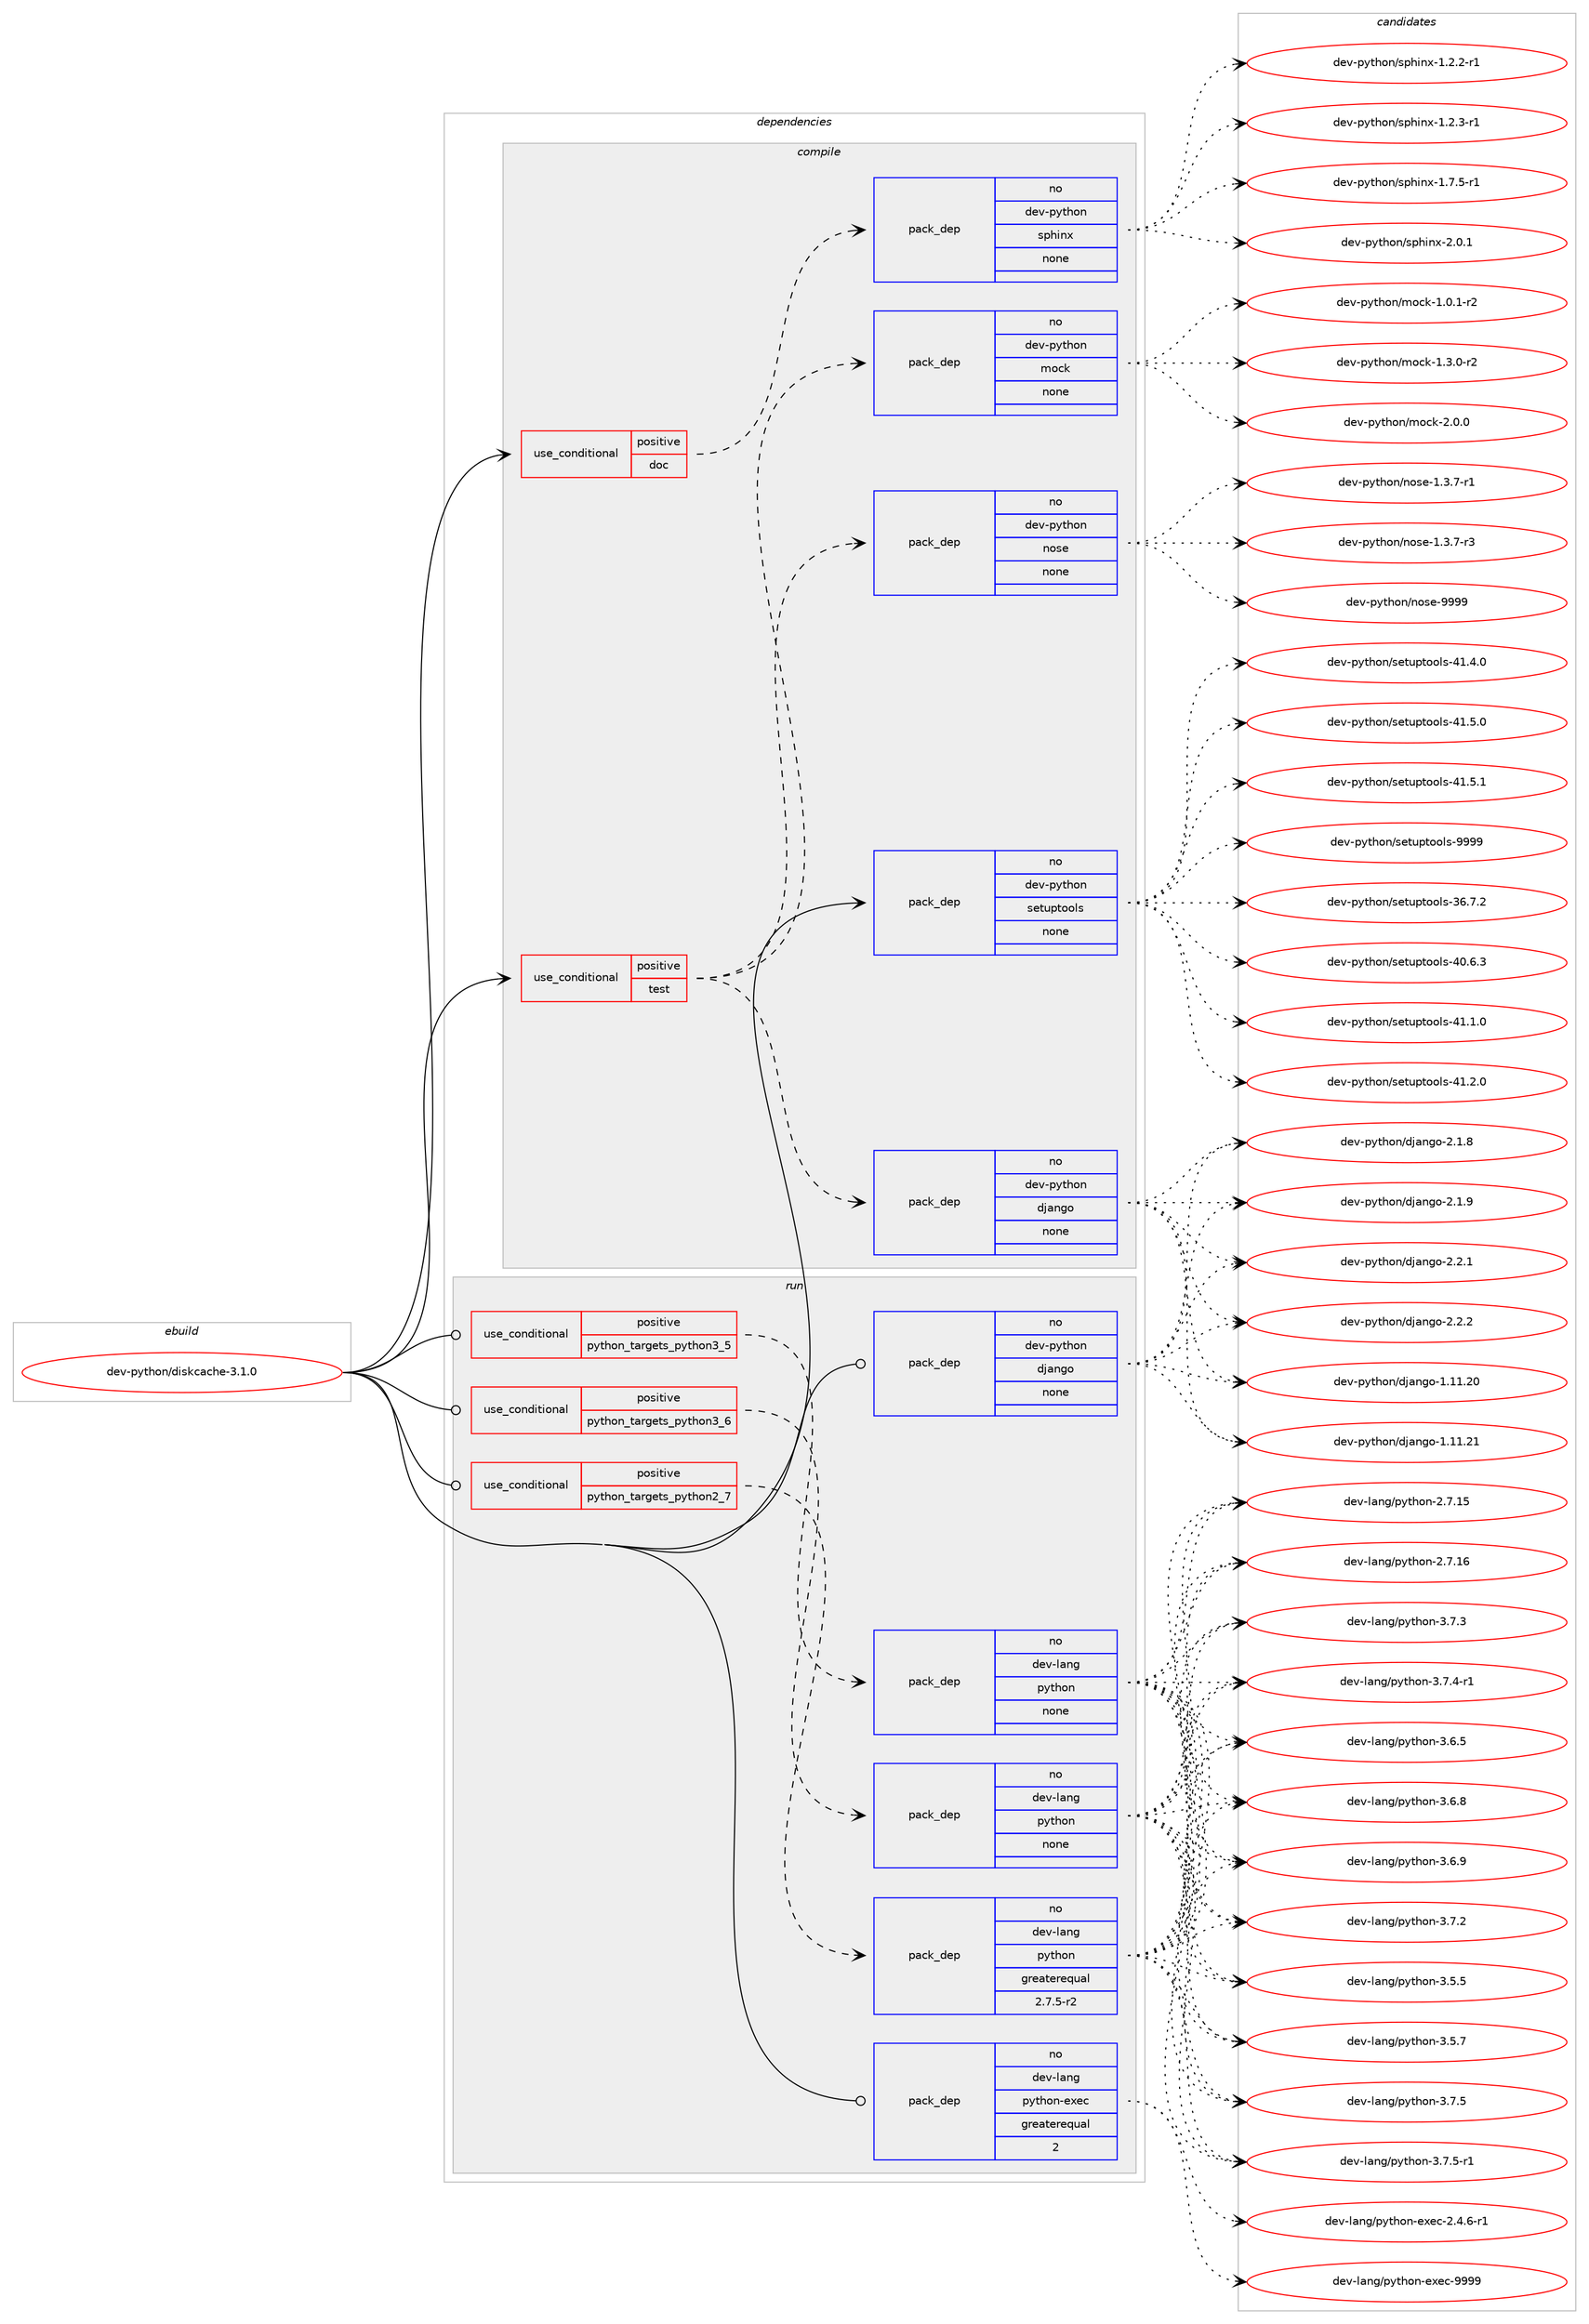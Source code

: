 digraph prolog {

# *************
# Graph options
# *************

newrank=true;
concentrate=true;
compound=true;
graph [rankdir=LR,fontname=Helvetica,fontsize=10,ranksep=1.5];#, ranksep=2.5, nodesep=0.2];
edge  [arrowhead=vee];
node  [fontname=Helvetica,fontsize=10];

# **********
# The ebuild
# **********

subgraph cluster_leftcol {
color=gray;
rank=same;
label=<<i>ebuild</i>>;
id [label="dev-python/diskcache-3.1.0", color=red, width=4, href="../dev-python/diskcache-3.1.0.svg"];
}

# ****************
# The dependencies
# ****************

subgraph cluster_midcol {
color=gray;
label=<<i>dependencies</i>>;
subgraph cluster_compile {
fillcolor="#eeeeee";
style=filled;
label=<<i>compile</i>>;
subgraph cond138407 {
dependency601467 [label=<<TABLE BORDER="0" CELLBORDER="1" CELLSPACING="0" CELLPADDING="4"><TR><TD ROWSPAN="3" CELLPADDING="10">use_conditional</TD></TR><TR><TD>positive</TD></TR><TR><TD>doc</TD></TR></TABLE>>, shape=none, color=red];
subgraph pack451266 {
dependency601468 [label=<<TABLE BORDER="0" CELLBORDER="1" CELLSPACING="0" CELLPADDING="4" WIDTH="220"><TR><TD ROWSPAN="6" CELLPADDING="30">pack_dep</TD></TR><TR><TD WIDTH="110">no</TD></TR><TR><TD>dev-python</TD></TR><TR><TD>sphinx</TD></TR><TR><TD>none</TD></TR><TR><TD></TD></TR></TABLE>>, shape=none, color=blue];
}
dependency601467:e -> dependency601468:w [weight=20,style="dashed",arrowhead="vee"];
}
id:e -> dependency601467:w [weight=20,style="solid",arrowhead="vee"];
subgraph cond138408 {
dependency601469 [label=<<TABLE BORDER="0" CELLBORDER="1" CELLSPACING="0" CELLPADDING="4"><TR><TD ROWSPAN="3" CELLPADDING="10">use_conditional</TD></TR><TR><TD>positive</TD></TR><TR><TD>test</TD></TR></TABLE>>, shape=none, color=red];
subgraph pack451267 {
dependency601470 [label=<<TABLE BORDER="0" CELLBORDER="1" CELLSPACING="0" CELLPADDING="4" WIDTH="220"><TR><TD ROWSPAN="6" CELLPADDING="30">pack_dep</TD></TR><TR><TD WIDTH="110">no</TD></TR><TR><TD>dev-python</TD></TR><TR><TD>django</TD></TR><TR><TD>none</TD></TR><TR><TD></TD></TR></TABLE>>, shape=none, color=blue];
}
dependency601469:e -> dependency601470:w [weight=20,style="dashed",arrowhead="vee"];
subgraph pack451268 {
dependency601471 [label=<<TABLE BORDER="0" CELLBORDER="1" CELLSPACING="0" CELLPADDING="4" WIDTH="220"><TR><TD ROWSPAN="6" CELLPADDING="30">pack_dep</TD></TR><TR><TD WIDTH="110">no</TD></TR><TR><TD>dev-python</TD></TR><TR><TD>mock</TD></TR><TR><TD>none</TD></TR><TR><TD></TD></TR></TABLE>>, shape=none, color=blue];
}
dependency601469:e -> dependency601471:w [weight=20,style="dashed",arrowhead="vee"];
subgraph pack451269 {
dependency601472 [label=<<TABLE BORDER="0" CELLBORDER="1" CELLSPACING="0" CELLPADDING="4" WIDTH="220"><TR><TD ROWSPAN="6" CELLPADDING="30">pack_dep</TD></TR><TR><TD WIDTH="110">no</TD></TR><TR><TD>dev-python</TD></TR><TR><TD>nose</TD></TR><TR><TD>none</TD></TR><TR><TD></TD></TR></TABLE>>, shape=none, color=blue];
}
dependency601469:e -> dependency601472:w [weight=20,style="dashed",arrowhead="vee"];
}
id:e -> dependency601469:w [weight=20,style="solid",arrowhead="vee"];
subgraph pack451270 {
dependency601473 [label=<<TABLE BORDER="0" CELLBORDER="1" CELLSPACING="0" CELLPADDING="4" WIDTH="220"><TR><TD ROWSPAN="6" CELLPADDING="30">pack_dep</TD></TR><TR><TD WIDTH="110">no</TD></TR><TR><TD>dev-python</TD></TR><TR><TD>setuptools</TD></TR><TR><TD>none</TD></TR><TR><TD></TD></TR></TABLE>>, shape=none, color=blue];
}
id:e -> dependency601473:w [weight=20,style="solid",arrowhead="vee"];
}
subgraph cluster_compileandrun {
fillcolor="#eeeeee";
style=filled;
label=<<i>compile and run</i>>;
}
subgraph cluster_run {
fillcolor="#eeeeee";
style=filled;
label=<<i>run</i>>;
subgraph cond138409 {
dependency601474 [label=<<TABLE BORDER="0" CELLBORDER="1" CELLSPACING="0" CELLPADDING="4"><TR><TD ROWSPAN="3" CELLPADDING="10">use_conditional</TD></TR><TR><TD>positive</TD></TR><TR><TD>python_targets_python2_7</TD></TR></TABLE>>, shape=none, color=red];
subgraph pack451271 {
dependency601475 [label=<<TABLE BORDER="0" CELLBORDER="1" CELLSPACING="0" CELLPADDING="4" WIDTH="220"><TR><TD ROWSPAN="6" CELLPADDING="30">pack_dep</TD></TR><TR><TD WIDTH="110">no</TD></TR><TR><TD>dev-lang</TD></TR><TR><TD>python</TD></TR><TR><TD>greaterequal</TD></TR><TR><TD>2.7.5-r2</TD></TR></TABLE>>, shape=none, color=blue];
}
dependency601474:e -> dependency601475:w [weight=20,style="dashed",arrowhead="vee"];
}
id:e -> dependency601474:w [weight=20,style="solid",arrowhead="odot"];
subgraph cond138410 {
dependency601476 [label=<<TABLE BORDER="0" CELLBORDER="1" CELLSPACING="0" CELLPADDING="4"><TR><TD ROWSPAN="3" CELLPADDING="10">use_conditional</TD></TR><TR><TD>positive</TD></TR><TR><TD>python_targets_python3_5</TD></TR></TABLE>>, shape=none, color=red];
subgraph pack451272 {
dependency601477 [label=<<TABLE BORDER="0" CELLBORDER="1" CELLSPACING="0" CELLPADDING="4" WIDTH="220"><TR><TD ROWSPAN="6" CELLPADDING="30">pack_dep</TD></TR><TR><TD WIDTH="110">no</TD></TR><TR><TD>dev-lang</TD></TR><TR><TD>python</TD></TR><TR><TD>none</TD></TR><TR><TD></TD></TR></TABLE>>, shape=none, color=blue];
}
dependency601476:e -> dependency601477:w [weight=20,style="dashed",arrowhead="vee"];
}
id:e -> dependency601476:w [weight=20,style="solid",arrowhead="odot"];
subgraph cond138411 {
dependency601478 [label=<<TABLE BORDER="0" CELLBORDER="1" CELLSPACING="0" CELLPADDING="4"><TR><TD ROWSPAN="3" CELLPADDING="10">use_conditional</TD></TR><TR><TD>positive</TD></TR><TR><TD>python_targets_python3_6</TD></TR></TABLE>>, shape=none, color=red];
subgraph pack451273 {
dependency601479 [label=<<TABLE BORDER="0" CELLBORDER="1" CELLSPACING="0" CELLPADDING="4" WIDTH="220"><TR><TD ROWSPAN="6" CELLPADDING="30">pack_dep</TD></TR><TR><TD WIDTH="110">no</TD></TR><TR><TD>dev-lang</TD></TR><TR><TD>python</TD></TR><TR><TD>none</TD></TR><TR><TD></TD></TR></TABLE>>, shape=none, color=blue];
}
dependency601478:e -> dependency601479:w [weight=20,style="dashed",arrowhead="vee"];
}
id:e -> dependency601478:w [weight=20,style="solid",arrowhead="odot"];
subgraph pack451274 {
dependency601480 [label=<<TABLE BORDER="0" CELLBORDER="1" CELLSPACING="0" CELLPADDING="4" WIDTH="220"><TR><TD ROWSPAN="6" CELLPADDING="30">pack_dep</TD></TR><TR><TD WIDTH="110">no</TD></TR><TR><TD>dev-lang</TD></TR><TR><TD>python-exec</TD></TR><TR><TD>greaterequal</TD></TR><TR><TD>2</TD></TR></TABLE>>, shape=none, color=blue];
}
id:e -> dependency601480:w [weight=20,style="solid",arrowhead="odot"];
subgraph pack451275 {
dependency601481 [label=<<TABLE BORDER="0" CELLBORDER="1" CELLSPACING="0" CELLPADDING="4" WIDTH="220"><TR><TD ROWSPAN="6" CELLPADDING="30">pack_dep</TD></TR><TR><TD WIDTH="110">no</TD></TR><TR><TD>dev-python</TD></TR><TR><TD>django</TD></TR><TR><TD>none</TD></TR><TR><TD></TD></TR></TABLE>>, shape=none, color=blue];
}
id:e -> dependency601481:w [weight=20,style="solid",arrowhead="odot"];
}
}

# **************
# The candidates
# **************

subgraph cluster_choices {
rank=same;
color=gray;
label=<<i>candidates</i>>;

subgraph choice451266 {
color=black;
nodesep=1;
choice10010111845112121116104111110471151121041051101204549465046504511449 [label="dev-python/sphinx-1.2.2-r1", color=red, width=4,href="../dev-python/sphinx-1.2.2-r1.svg"];
choice10010111845112121116104111110471151121041051101204549465046514511449 [label="dev-python/sphinx-1.2.3-r1", color=red, width=4,href="../dev-python/sphinx-1.2.3-r1.svg"];
choice10010111845112121116104111110471151121041051101204549465546534511449 [label="dev-python/sphinx-1.7.5-r1", color=red, width=4,href="../dev-python/sphinx-1.7.5-r1.svg"];
choice1001011184511212111610411111047115112104105110120455046484649 [label="dev-python/sphinx-2.0.1", color=red, width=4,href="../dev-python/sphinx-2.0.1.svg"];
dependency601468:e -> choice10010111845112121116104111110471151121041051101204549465046504511449:w [style=dotted,weight="100"];
dependency601468:e -> choice10010111845112121116104111110471151121041051101204549465046514511449:w [style=dotted,weight="100"];
dependency601468:e -> choice10010111845112121116104111110471151121041051101204549465546534511449:w [style=dotted,weight="100"];
dependency601468:e -> choice1001011184511212111610411111047115112104105110120455046484649:w [style=dotted,weight="100"];
}
subgraph choice451267 {
color=black;
nodesep=1;
choice1001011184511212111610411111047100106971101031114549464949465048 [label="dev-python/django-1.11.20", color=red, width=4,href="../dev-python/django-1.11.20.svg"];
choice1001011184511212111610411111047100106971101031114549464949465049 [label="dev-python/django-1.11.21", color=red, width=4,href="../dev-python/django-1.11.21.svg"];
choice100101118451121211161041111104710010697110103111455046494656 [label="dev-python/django-2.1.8", color=red, width=4,href="../dev-python/django-2.1.8.svg"];
choice100101118451121211161041111104710010697110103111455046494657 [label="dev-python/django-2.1.9", color=red, width=4,href="../dev-python/django-2.1.9.svg"];
choice100101118451121211161041111104710010697110103111455046504649 [label="dev-python/django-2.2.1", color=red, width=4,href="../dev-python/django-2.2.1.svg"];
choice100101118451121211161041111104710010697110103111455046504650 [label="dev-python/django-2.2.2", color=red, width=4,href="../dev-python/django-2.2.2.svg"];
dependency601470:e -> choice1001011184511212111610411111047100106971101031114549464949465048:w [style=dotted,weight="100"];
dependency601470:e -> choice1001011184511212111610411111047100106971101031114549464949465049:w [style=dotted,weight="100"];
dependency601470:e -> choice100101118451121211161041111104710010697110103111455046494656:w [style=dotted,weight="100"];
dependency601470:e -> choice100101118451121211161041111104710010697110103111455046494657:w [style=dotted,weight="100"];
dependency601470:e -> choice100101118451121211161041111104710010697110103111455046504649:w [style=dotted,weight="100"];
dependency601470:e -> choice100101118451121211161041111104710010697110103111455046504650:w [style=dotted,weight="100"];
}
subgraph choice451268 {
color=black;
nodesep=1;
choice1001011184511212111610411111047109111991074549464846494511450 [label="dev-python/mock-1.0.1-r2", color=red, width=4,href="../dev-python/mock-1.0.1-r2.svg"];
choice1001011184511212111610411111047109111991074549465146484511450 [label="dev-python/mock-1.3.0-r2", color=red, width=4,href="../dev-python/mock-1.3.0-r2.svg"];
choice100101118451121211161041111104710911199107455046484648 [label="dev-python/mock-2.0.0", color=red, width=4,href="../dev-python/mock-2.0.0.svg"];
dependency601471:e -> choice1001011184511212111610411111047109111991074549464846494511450:w [style=dotted,weight="100"];
dependency601471:e -> choice1001011184511212111610411111047109111991074549465146484511450:w [style=dotted,weight="100"];
dependency601471:e -> choice100101118451121211161041111104710911199107455046484648:w [style=dotted,weight="100"];
}
subgraph choice451269 {
color=black;
nodesep=1;
choice10010111845112121116104111110471101111151014549465146554511449 [label="dev-python/nose-1.3.7-r1", color=red, width=4,href="../dev-python/nose-1.3.7-r1.svg"];
choice10010111845112121116104111110471101111151014549465146554511451 [label="dev-python/nose-1.3.7-r3", color=red, width=4,href="../dev-python/nose-1.3.7-r3.svg"];
choice10010111845112121116104111110471101111151014557575757 [label="dev-python/nose-9999", color=red, width=4,href="../dev-python/nose-9999.svg"];
dependency601472:e -> choice10010111845112121116104111110471101111151014549465146554511449:w [style=dotted,weight="100"];
dependency601472:e -> choice10010111845112121116104111110471101111151014549465146554511451:w [style=dotted,weight="100"];
dependency601472:e -> choice10010111845112121116104111110471101111151014557575757:w [style=dotted,weight="100"];
}
subgraph choice451270 {
color=black;
nodesep=1;
choice100101118451121211161041111104711510111611711211611111110811545515446554650 [label="dev-python/setuptools-36.7.2", color=red, width=4,href="../dev-python/setuptools-36.7.2.svg"];
choice100101118451121211161041111104711510111611711211611111110811545524846544651 [label="dev-python/setuptools-40.6.3", color=red, width=4,href="../dev-python/setuptools-40.6.3.svg"];
choice100101118451121211161041111104711510111611711211611111110811545524946494648 [label="dev-python/setuptools-41.1.0", color=red, width=4,href="../dev-python/setuptools-41.1.0.svg"];
choice100101118451121211161041111104711510111611711211611111110811545524946504648 [label="dev-python/setuptools-41.2.0", color=red, width=4,href="../dev-python/setuptools-41.2.0.svg"];
choice100101118451121211161041111104711510111611711211611111110811545524946524648 [label="dev-python/setuptools-41.4.0", color=red, width=4,href="../dev-python/setuptools-41.4.0.svg"];
choice100101118451121211161041111104711510111611711211611111110811545524946534648 [label="dev-python/setuptools-41.5.0", color=red, width=4,href="../dev-python/setuptools-41.5.0.svg"];
choice100101118451121211161041111104711510111611711211611111110811545524946534649 [label="dev-python/setuptools-41.5.1", color=red, width=4,href="../dev-python/setuptools-41.5.1.svg"];
choice10010111845112121116104111110471151011161171121161111111081154557575757 [label="dev-python/setuptools-9999", color=red, width=4,href="../dev-python/setuptools-9999.svg"];
dependency601473:e -> choice100101118451121211161041111104711510111611711211611111110811545515446554650:w [style=dotted,weight="100"];
dependency601473:e -> choice100101118451121211161041111104711510111611711211611111110811545524846544651:w [style=dotted,weight="100"];
dependency601473:e -> choice100101118451121211161041111104711510111611711211611111110811545524946494648:w [style=dotted,weight="100"];
dependency601473:e -> choice100101118451121211161041111104711510111611711211611111110811545524946504648:w [style=dotted,weight="100"];
dependency601473:e -> choice100101118451121211161041111104711510111611711211611111110811545524946524648:w [style=dotted,weight="100"];
dependency601473:e -> choice100101118451121211161041111104711510111611711211611111110811545524946534648:w [style=dotted,weight="100"];
dependency601473:e -> choice100101118451121211161041111104711510111611711211611111110811545524946534649:w [style=dotted,weight="100"];
dependency601473:e -> choice10010111845112121116104111110471151011161171121161111111081154557575757:w [style=dotted,weight="100"];
}
subgraph choice451271 {
color=black;
nodesep=1;
choice10010111845108971101034711212111610411111045504655464953 [label="dev-lang/python-2.7.15", color=red, width=4,href="../dev-lang/python-2.7.15.svg"];
choice10010111845108971101034711212111610411111045504655464954 [label="dev-lang/python-2.7.16", color=red, width=4,href="../dev-lang/python-2.7.16.svg"];
choice100101118451089711010347112121116104111110455146534653 [label="dev-lang/python-3.5.5", color=red, width=4,href="../dev-lang/python-3.5.5.svg"];
choice100101118451089711010347112121116104111110455146534655 [label="dev-lang/python-3.5.7", color=red, width=4,href="../dev-lang/python-3.5.7.svg"];
choice100101118451089711010347112121116104111110455146544653 [label="dev-lang/python-3.6.5", color=red, width=4,href="../dev-lang/python-3.6.5.svg"];
choice100101118451089711010347112121116104111110455146544656 [label="dev-lang/python-3.6.8", color=red, width=4,href="../dev-lang/python-3.6.8.svg"];
choice100101118451089711010347112121116104111110455146544657 [label="dev-lang/python-3.6.9", color=red, width=4,href="../dev-lang/python-3.6.9.svg"];
choice100101118451089711010347112121116104111110455146554650 [label="dev-lang/python-3.7.2", color=red, width=4,href="../dev-lang/python-3.7.2.svg"];
choice100101118451089711010347112121116104111110455146554651 [label="dev-lang/python-3.7.3", color=red, width=4,href="../dev-lang/python-3.7.3.svg"];
choice1001011184510897110103471121211161041111104551465546524511449 [label="dev-lang/python-3.7.4-r1", color=red, width=4,href="../dev-lang/python-3.7.4-r1.svg"];
choice100101118451089711010347112121116104111110455146554653 [label="dev-lang/python-3.7.5", color=red, width=4,href="../dev-lang/python-3.7.5.svg"];
choice1001011184510897110103471121211161041111104551465546534511449 [label="dev-lang/python-3.7.5-r1", color=red, width=4,href="../dev-lang/python-3.7.5-r1.svg"];
dependency601475:e -> choice10010111845108971101034711212111610411111045504655464953:w [style=dotted,weight="100"];
dependency601475:e -> choice10010111845108971101034711212111610411111045504655464954:w [style=dotted,weight="100"];
dependency601475:e -> choice100101118451089711010347112121116104111110455146534653:w [style=dotted,weight="100"];
dependency601475:e -> choice100101118451089711010347112121116104111110455146534655:w [style=dotted,weight="100"];
dependency601475:e -> choice100101118451089711010347112121116104111110455146544653:w [style=dotted,weight="100"];
dependency601475:e -> choice100101118451089711010347112121116104111110455146544656:w [style=dotted,weight="100"];
dependency601475:e -> choice100101118451089711010347112121116104111110455146544657:w [style=dotted,weight="100"];
dependency601475:e -> choice100101118451089711010347112121116104111110455146554650:w [style=dotted,weight="100"];
dependency601475:e -> choice100101118451089711010347112121116104111110455146554651:w [style=dotted,weight="100"];
dependency601475:e -> choice1001011184510897110103471121211161041111104551465546524511449:w [style=dotted,weight="100"];
dependency601475:e -> choice100101118451089711010347112121116104111110455146554653:w [style=dotted,weight="100"];
dependency601475:e -> choice1001011184510897110103471121211161041111104551465546534511449:w [style=dotted,weight="100"];
}
subgraph choice451272 {
color=black;
nodesep=1;
choice10010111845108971101034711212111610411111045504655464953 [label="dev-lang/python-2.7.15", color=red, width=4,href="../dev-lang/python-2.7.15.svg"];
choice10010111845108971101034711212111610411111045504655464954 [label="dev-lang/python-2.7.16", color=red, width=4,href="../dev-lang/python-2.7.16.svg"];
choice100101118451089711010347112121116104111110455146534653 [label="dev-lang/python-3.5.5", color=red, width=4,href="../dev-lang/python-3.5.5.svg"];
choice100101118451089711010347112121116104111110455146534655 [label="dev-lang/python-3.5.7", color=red, width=4,href="../dev-lang/python-3.5.7.svg"];
choice100101118451089711010347112121116104111110455146544653 [label="dev-lang/python-3.6.5", color=red, width=4,href="../dev-lang/python-3.6.5.svg"];
choice100101118451089711010347112121116104111110455146544656 [label="dev-lang/python-3.6.8", color=red, width=4,href="../dev-lang/python-3.6.8.svg"];
choice100101118451089711010347112121116104111110455146544657 [label="dev-lang/python-3.6.9", color=red, width=4,href="../dev-lang/python-3.6.9.svg"];
choice100101118451089711010347112121116104111110455146554650 [label="dev-lang/python-3.7.2", color=red, width=4,href="../dev-lang/python-3.7.2.svg"];
choice100101118451089711010347112121116104111110455146554651 [label="dev-lang/python-3.7.3", color=red, width=4,href="../dev-lang/python-3.7.3.svg"];
choice1001011184510897110103471121211161041111104551465546524511449 [label="dev-lang/python-3.7.4-r1", color=red, width=4,href="../dev-lang/python-3.7.4-r1.svg"];
choice100101118451089711010347112121116104111110455146554653 [label="dev-lang/python-3.7.5", color=red, width=4,href="../dev-lang/python-3.7.5.svg"];
choice1001011184510897110103471121211161041111104551465546534511449 [label="dev-lang/python-3.7.5-r1", color=red, width=4,href="../dev-lang/python-3.7.5-r1.svg"];
dependency601477:e -> choice10010111845108971101034711212111610411111045504655464953:w [style=dotted,weight="100"];
dependency601477:e -> choice10010111845108971101034711212111610411111045504655464954:w [style=dotted,weight="100"];
dependency601477:e -> choice100101118451089711010347112121116104111110455146534653:w [style=dotted,weight="100"];
dependency601477:e -> choice100101118451089711010347112121116104111110455146534655:w [style=dotted,weight="100"];
dependency601477:e -> choice100101118451089711010347112121116104111110455146544653:w [style=dotted,weight="100"];
dependency601477:e -> choice100101118451089711010347112121116104111110455146544656:w [style=dotted,weight="100"];
dependency601477:e -> choice100101118451089711010347112121116104111110455146544657:w [style=dotted,weight="100"];
dependency601477:e -> choice100101118451089711010347112121116104111110455146554650:w [style=dotted,weight="100"];
dependency601477:e -> choice100101118451089711010347112121116104111110455146554651:w [style=dotted,weight="100"];
dependency601477:e -> choice1001011184510897110103471121211161041111104551465546524511449:w [style=dotted,weight="100"];
dependency601477:e -> choice100101118451089711010347112121116104111110455146554653:w [style=dotted,weight="100"];
dependency601477:e -> choice1001011184510897110103471121211161041111104551465546534511449:w [style=dotted,weight="100"];
}
subgraph choice451273 {
color=black;
nodesep=1;
choice10010111845108971101034711212111610411111045504655464953 [label="dev-lang/python-2.7.15", color=red, width=4,href="../dev-lang/python-2.7.15.svg"];
choice10010111845108971101034711212111610411111045504655464954 [label="dev-lang/python-2.7.16", color=red, width=4,href="../dev-lang/python-2.7.16.svg"];
choice100101118451089711010347112121116104111110455146534653 [label="dev-lang/python-3.5.5", color=red, width=4,href="../dev-lang/python-3.5.5.svg"];
choice100101118451089711010347112121116104111110455146534655 [label="dev-lang/python-3.5.7", color=red, width=4,href="../dev-lang/python-3.5.7.svg"];
choice100101118451089711010347112121116104111110455146544653 [label="dev-lang/python-3.6.5", color=red, width=4,href="../dev-lang/python-3.6.5.svg"];
choice100101118451089711010347112121116104111110455146544656 [label="dev-lang/python-3.6.8", color=red, width=4,href="../dev-lang/python-3.6.8.svg"];
choice100101118451089711010347112121116104111110455146544657 [label="dev-lang/python-3.6.9", color=red, width=4,href="../dev-lang/python-3.6.9.svg"];
choice100101118451089711010347112121116104111110455146554650 [label="dev-lang/python-3.7.2", color=red, width=4,href="../dev-lang/python-3.7.2.svg"];
choice100101118451089711010347112121116104111110455146554651 [label="dev-lang/python-3.7.3", color=red, width=4,href="../dev-lang/python-3.7.3.svg"];
choice1001011184510897110103471121211161041111104551465546524511449 [label="dev-lang/python-3.7.4-r1", color=red, width=4,href="../dev-lang/python-3.7.4-r1.svg"];
choice100101118451089711010347112121116104111110455146554653 [label="dev-lang/python-3.7.5", color=red, width=4,href="../dev-lang/python-3.7.5.svg"];
choice1001011184510897110103471121211161041111104551465546534511449 [label="dev-lang/python-3.7.5-r1", color=red, width=4,href="../dev-lang/python-3.7.5-r1.svg"];
dependency601479:e -> choice10010111845108971101034711212111610411111045504655464953:w [style=dotted,weight="100"];
dependency601479:e -> choice10010111845108971101034711212111610411111045504655464954:w [style=dotted,weight="100"];
dependency601479:e -> choice100101118451089711010347112121116104111110455146534653:w [style=dotted,weight="100"];
dependency601479:e -> choice100101118451089711010347112121116104111110455146534655:w [style=dotted,weight="100"];
dependency601479:e -> choice100101118451089711010347112121116104111110455146544653:w [style=dotted,weight="100"];
dependency601479:e -> choice100101118451089711010347112121116104111110455146544656:w [style=dotted,weight="100"];
dependency601479:e -> choice100101118451089711010347112121116104111110455146544657:w [style=dotted,weight="100"];
dependency601479:e -> choice100101118451089711010347112121116104111110455146554650:w [style=dotted,weight="100"];
dependency601479:e -> choice100101118451089711010347112121116104111110455146554651:w [style=dotted,weight="100"];
dependency601479:e -> choice1001011184510897110103471121211161041111104551465546524511449:w [style=dotted,weight="100"];
dependency601479:e -> choice100101118451089711010347112121116104111110455146554653:w [style=dotted,weight="100"];
dependency601479:e -> choice1001011184510897110103471121211161041111104551465546534511449:w [style=dotted,weight="100"];
}
subgraph choice451274 {
color=black;
nodesep=1;
choice10010111845108971101034711212111610411111045101120101994550465246544511449 [label="dev-lang/python-exec-2.4.6-r1", color=red, width=4,href="../dev-lang/python-exec-2.4.6-r1.svg"];
choice10010111845108971101034711212111610411111045101120101994557575757 [label="dev-lang/python-exec-9999", color=red, width=4,href="../dev-lang/python-exec-9999.svg"];
dependency601480:e -> choice10010111845108971101034711212111610411111045101120101994550465246544511449:w [style=dotted,weight="100"];
dependency601480:e -> choice10010111845108971101034711212111610411111045101120101994557575757:w [style=dotted,weight="100"];
}
subgraph choice451275 {
color=black;
nodesep=1;
choice1001011184511212111610411111047100106971101031114549464949465048 [label="dev-python/django-1.11.20", color=red, width=4,href="../dev-python/django-1.11.20.svg"];
choice1001011184511212111610411111047100106971101031114549464949465049 [label="dev-python/django-1.11.21", color=red, width=4,href="../dev-python/django-1.11.21.svg"];
choice100101118451121211161041111104710010697110103111455046494656 [label="dev-python/django-2.1.8", color=red, width=4,href="../dev-python/django-2.1.8.svg"];
choice100101118451121211161041111104710010697110103111455046494657 [label="dev-python/django-2.1.9", color=red, width=4,href="../dev-python/django-2.1.9.svg"];
choice100101118451121211161041111104710010697110103111455046504649 [label="dev-python/django-2.2.1", color=red, width=4,href="../dev-python/django-2.2.1.svg"];
choice100101118451121211161041111104710010697110103111455046504650 [label="dev-python/django-2.2.2", color=red, width=4,href="../dev-python/django-2.2.2.svg"];
dependency601481:e -> choice1001011184511212111610411111047100106971101031114549464949465048:w [style=dotted,weight="100"];
dependency601481:e -> choice1001011184511212111610411111047100106971101031114549464949465049:w [style=dotted,weight="100"];
dependency601481:e -> choice100101118451121211161041111104710010697110103111455046494656:w [style=dotted,weight="100"];
dependency601481:e -> choice100101118451121211161041111104710010697110103111455046494657:w [style=dotted,weight="100"];
dependency601481:e -> choice100101118451121211161041111104710010697110103111455046504649:w [style=dotted,weight="100"];
dependency601481:e -> choice100101118451121211161041111104710010697110103111455046504650:w [style=dotted,weight="100"];
}
}

}
